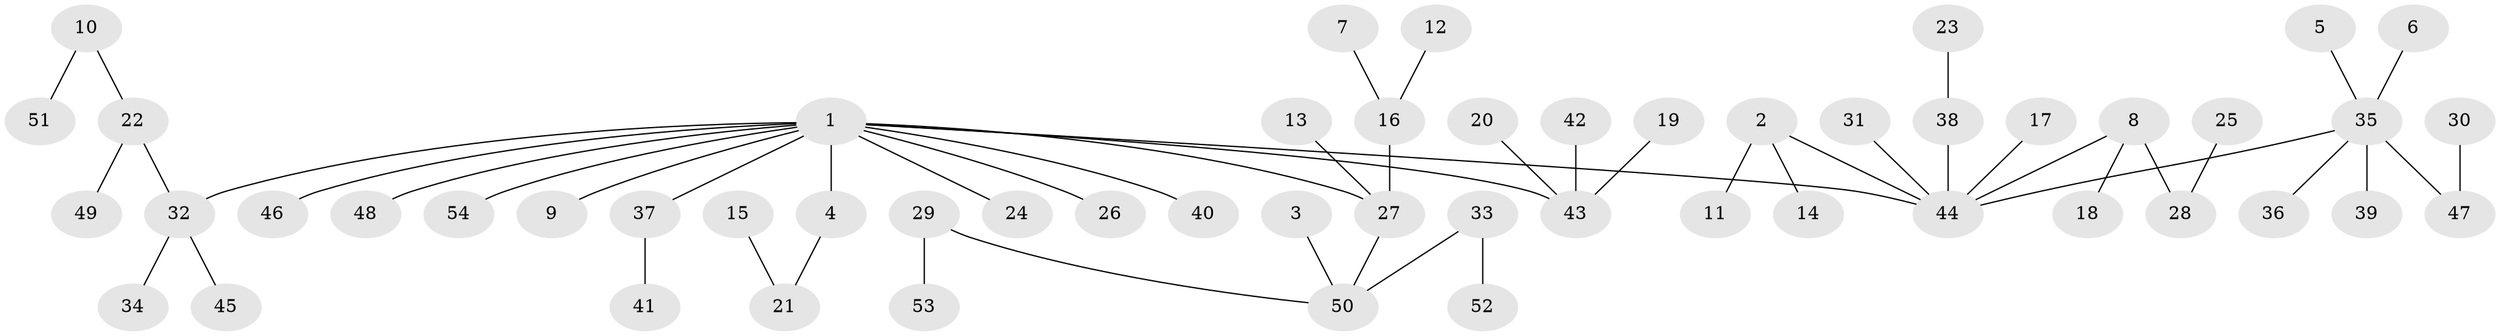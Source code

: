 // original degree distribution, {5: 0.046296296296296294, 9: 0.009259259259259259, 8: 0.009259259259259259, 4: 0.06481481481481481, 2: 0.21296296296296297, 6: 0.009259259259259259, 3: 0.10185185185185185, 1: 0.5462962962962963}
// Generated by graph-tools (version 1.1) at 2025/26/03/09/25 03:26:27]
// undirected, 54 vertices, 53 edges
graph export_dot {
graph [start="1"]
  node [color=gray90,style=filled];
  1;
  2;
  3;
  4;
  5;
  6;
  7;
  8;
  9;
  10;
  11;
  12;
  13;
  14;
  15;
  16;
  17;
  18;
  19;
  20;
  21;
  22;
  23;
  24;
  25;
  26;
  27;
  28;
  29;
  30;
  31;
  32;
  33;
  34;
  35;
  36;
  37;
  38;
  39;
  40;
  41;
  42;
  43;
  44;
  45;
  46;
  47;
  48;
  49;
  50;
  51;
  52;
  53;
  54;
  1 -- 4 [weight=1.0];
  1 -- 9 [weight=1.0];
  1 -- 24 [weight=1.0];
  1 -- 26 [weight=1.0];
  1 -- 27 [weight=1.0];
  1 -- 32 [weight=1.0];
  1 -- 37 [weight=1.0];
  1 -- 40 [weight=1.0];
  1 -- 43 [weight=1.0];
  1 -- 44 [weight=1.0];
  1 -- 46 [weight=1.0];
  1 -- 48 [weight=1.0];
  1 -- 54 [weight=1.0];
  2 -- 11 [weight=1.0];
  2 -- 14 [weight=1.0];
  2 -- 44 [weight=1.0];
  3 -- 50 [weight=1.0];
  4 -- 21 [weight=1.0];
  5 -- 35 [weight=1.0];
  6 -- 35 [weight=1.0];
  7 -- 16 [weight=1.0];
  8 -- 18 [weight=1.0];
  8 -- 28 [weight=1.0];
  8 -- 44 [weight=1.0];
  10 -- 22 [weight=1.0];
  10 -- 51 [weight=1.0];
  12 -- 16 [weight=1.0];
  13 -- 27 [weight=1.0];
  15 -- 21 [weight=1.0];
  16 -- 27 [weight=1.0];
  17 -- 44 [weight=1.0];
  19 -- 43 [weight=1.0];
  20 -- 43 [weight=1.0];
  22 -- 32 [weight=1.0];
  22 -- 49 [weight=1.0];
  23 -- 38 [weight=1.0];
  25 -- 28 [weight=1.0];
  27 -- 50 [weight=1.0];
  29 -- 50 [weight=1.0];
  29 -- 53 [weight=1.0];
  30 -- 47 [weight=1.0];
  31 -- 44 [weight=1.0];
  32 -- 34 [weight=1.0];
  32 -- 45 [weight=1.0];
  33 -- 50 [weight=1.0];
  33 -- 52 [weight=1.0];
  35 -- 36 [weight=1.0];
  35 -- 39 [weight=1.0];
  35 -- 44 [weight=1.0];
  35 -- 47 [weight=1.0];
  37 -- 41 [weight=1.0];
  38 -- 44 [weight=1.0];
  42 -- 43 [weight=1.0];
}
